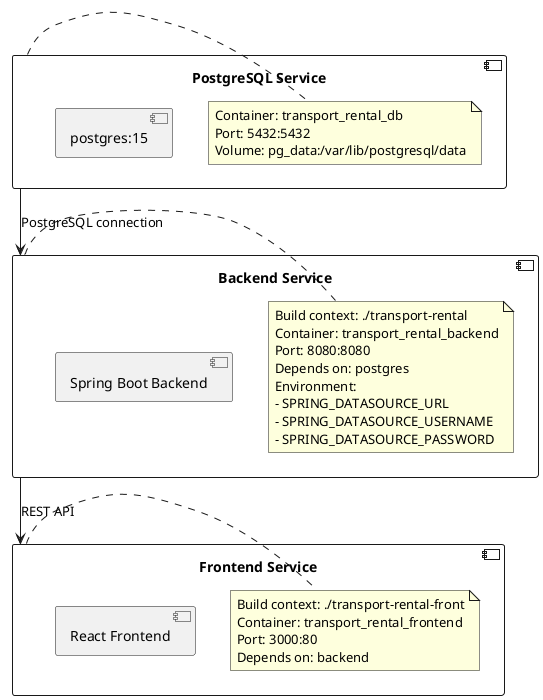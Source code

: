 @startuml
' Explicitly tell PlantUML that this is a component diagram
!pragma diagramType component

' Компоненты
component "PostgreSQL Service" as postgres {
  [postgres:15]
  note right of postgres
    Container: transport_rental_db
    Port: 5432:5432
    Volume: pg_data:/var/lib/postgresql/data
  end note
}

component "Backend Service" as backend {
  [Spring Boot Backend]
  note right of backend
    Build context: ./transport-rental
    Container: transport_rental_backend
    Port: 8080:8080
    Depends on: postgres
    Environment:
    - SPRING_DATASOURCE_URL
    - SPRING_DATASOURCE_USERNAME
    - SPRING_DATASOURCE_PASSWORD
  end note
}

component "Frontend Service" as frontend {
  [React Frontend]
  note right of frontend
    Build context: ./transport-rental-front
    Container: transport_rental_frontend
    Port: 3000:80
    Depends on: backend
  end note
}

' Связи
postgres --> backend : PostgreSQL connection
backend --> frontend : REST API

@enduml